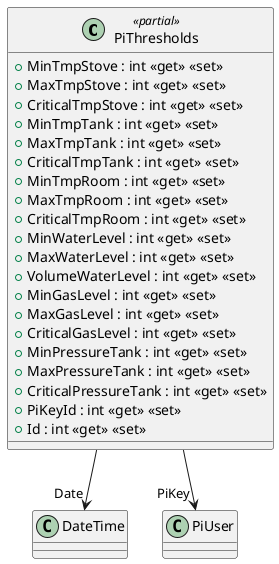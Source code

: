 @startuml
class PiThresholds <<partial>> {
    + MinTmpStove : int <<get>> <<set>>
    + MaxTmpStove : int <<get>> <<set>>
    + CriticalTmpStove : int <<get>> <<set>>
    + MinTmpTank : int <<get>> <<set>>
    + MaxTmpTank : int <<get>> <<set>>
    + CriticalTmpTank : int <<get>> <<set>>
    + MinTmpRoom : int <<get>> <<set>>
    + MaxTmpRoom : int <<get>> <<set>>
    + CriticalTmpRoom : int <<get>> <<set>>
    + MinWaterLevel : int <<get>> <<set>>
    + MaxWaterLevel : int <<get>> <<set>>
    + VolumeWaterLevel : int <<get>> <<set>>
    + MinGasLevel : int <<get>> <<set>>
    + MaxGasLevel : int <<get>> <<set>>
    + CriticalGasLevel : int <<get>> <<set>>
    + MinPressureTank : int <<get>> <<set>>
    + MaxPressureTank : int <<get>> <<set>>
    + CriticalPressureTank : int <<get>> <<set>>
    + PiKeyId : int <<get>> <<set>>
    + Id : int <<get>> <<set>>
}
PiThresholds --> "Date" DateTime
PiThresholds --> "PiKey" PiUser
@enduml
